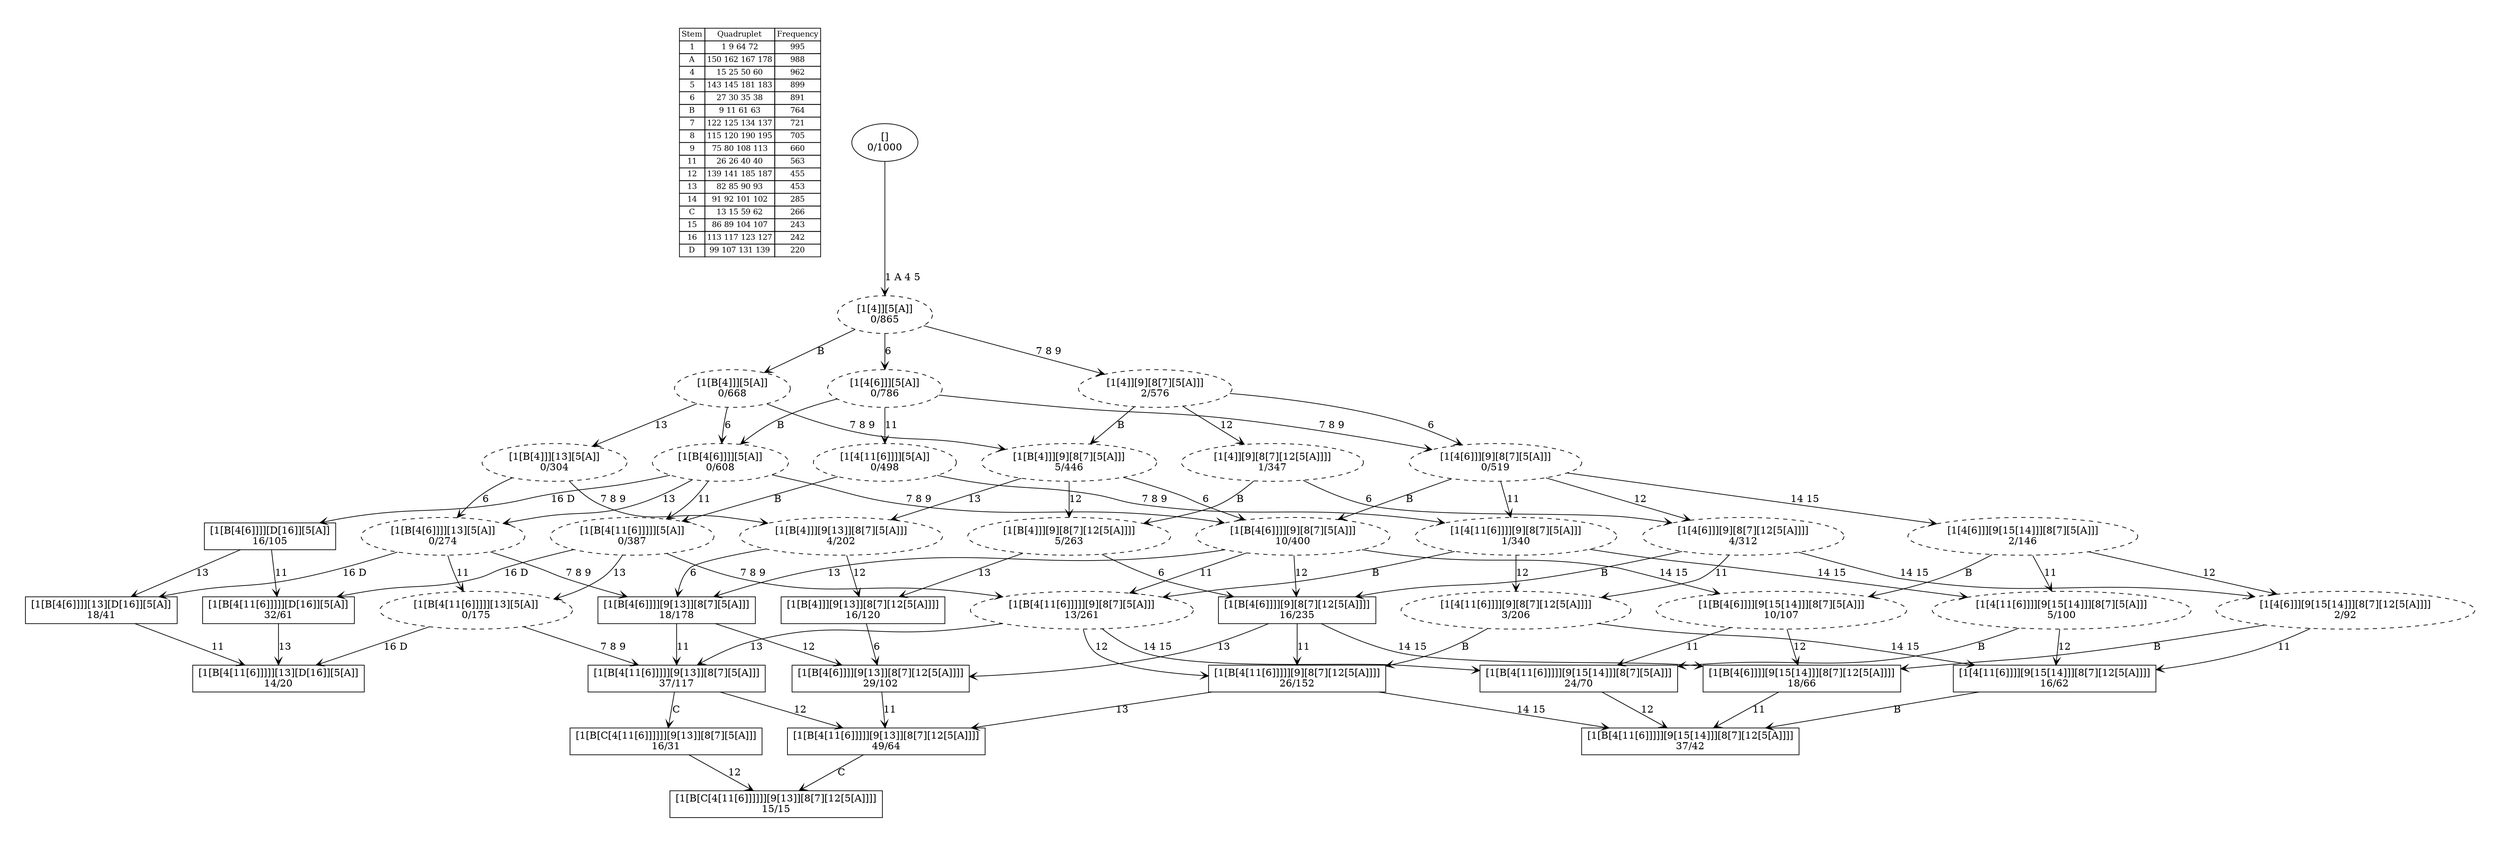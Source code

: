 digraph G {
	pad = 0.5;
	nodesep = 0.5;
"legend" [label = < <table border="0" cellborder="1" cellspacing="0"><tr><td>Stem</td><td>Quadruplet</td><td>Frequency</td></tr>
<tr><td>1</td><td>1 9 64 72</td><td>995</td></tr>
<tr><td>A</td><td>150 162 167 178</td><td>988</td></tr>
<tr><td>4</td><td>15 25 50 60</td><td>962</td></tr>
<tr><td>5</td><td>143 145 181 183</td><td>899</td></tr>
<tr><td>6</td><td>27 30 35 38</td><td>891</td></tr>
<tr><td>B</td><td>9 11 61 63</td><td>764</td></tr>
<tr><td>7</td><td>122 125 134 137</td><td>721</td></tr>
<tr><td>8</td><td>115 120 190 195</td><td>705</td></tr>
<tr><td>9</td><td>75 80 108 113</td><td>660</td></tr>
<tr><td>11</td><td>26 26 40 40</td><td>563</td></tr>
<tr><td>12</td><td>139 141 185 187</td><td>455</td></tr>
<tr><td>13</td><td>82 85 90 93</td><td>453</td></tr>
<tr><td>14</td><td>91 92 101 102</td><td>285</td></tr>
<tr><td>C</td><td>13 15 59 62</td><td>266</td></tr>
<tr><td>15</td><td>86 89 104 107</td><td>243</td></tr>
<tr><td>16</td><td>113 117 123 127</td><td>242</td></tr>
<tr><td>D</td><td>99 107 131 139</td><td>220</td></tr>
</table>>, shape = plaintext, fontsize=11];
"1 A 4 5 6 B 7 8 9 11 12 13 " [shape = box];
"1 A 4 5 6 B 7 8 9 11 12 14 15 " [shape = box];
"1 A 4 5 6 B 7 8 9 11 13 " [shape = box];
"1 A 4 5 6 B 11 16 D " [shape = box];
"1 A 4 5 6 B 7 8 9 12 13 " [shape = box];
"1 A 4 5 6 B 7 8 9 11 12 " [shape = box];
"1 A 4 5 6 B 7 8 9 11 14 15 " [shape = box];
"1 A 4 5 6 B 13 16 D " [shape = box];
"1 A 4 5 6 B 7 8 9 13 " [shape = box];
"1 A 4 5 6 B 7 8 9 12 14 15 " [shape = box];
"1 A 4 5 6 B 16 D " [shape = box];
"1 A 4 5 6 B 7 8 9 11 13 C " [shape = box];
"1 A 4 5 6 B 7 8 9 12 " [shape = box];
"1 A 4 5 6 7 8 9 11 12 14 15 " [shape = box];
"1 A 4 5 B 7 8 9 12 13 " [shape = box];
"1 A 4 5 6 B 7 8 9 11 12 13 C " [shape = box];
"1 A 4 5 6 B 11 13 16 D " [shape = box];
"1 A 4 5 6 B 11 " [style = dashed];
"1 A 4 5 6 B 7 8 9 11 " [style = dashed];
"1 A 4 5 6 B 13 " [style = dashed];
"1 A 4 5 6 B " [style = dashed];
"1 A 4 5 6 7 8 9 11 12 " [style = dashed];
"1 A 4 5 6 B 11 13 " [style = dashed];
"1 A 4 5 6 B 7 8 9 " [style = dashed];
"1 A 4 5 B 7 8 9 12 " [style = dashed];
"1 A 4 5 6 7 8 9 11 " [style = dashed];
"1 A 4 5 B 7 8 9 13 " [style = dashed];
"1 A 4 5 6 11 " [style = dashed];
"1 A 4 5 B " [style = dashed];
"1 A 4 5 6 7 8 9 12 " [style = dashed];
"1 A 4 5 6 B 7 8 9 14 15 " [style = dashed];
"1 A 4 5 6 7 8 9 11 14 15 " [style = dashed];
"1 A 4 5 B 7 8 9 " [style = dashed];
"1 A 4 5 6 " [style = dashed];
"1 A 4 5 B 13 " [style = dashed];
"1 A 4 5 6 7 8 9 " [style = dashed];
"1 A 4 5 6 7 8 9 12 14 15 " [style = dashed];
"1 A 4 5 7 8 9 12 " [style = dashed];
"1 A 4 5 " [style = dashed];
"1 A 4 5 7 8 9 " [style = dashed];
"1 A 4 5 6 7 8 9 14 15 " [style = dashed];
"1 A 4 5 6 B 7 8 9 11 12 13 " [label = "[1[B[4[11[6]]]]][9[13]][8[7][12[5[A]]]]\n49/64"];
"1 A 4 5 6 B 7 8 9 11 12 14 15 " [label = "[1[B[4[11[6]]]]][9[15[14]]][8[7][12[5[A]]]]\n37/42"];
"1 A 4 5 6 B 7 8 9 11 13 " [label = "[1[B[4[11[6]]]]][9[13]][8[7][5[A]]]\n37/117"];
"1 A 4 5 6 B 11 16 D " [label = "[1[B[4[11[6]]]]][D[16]][5[A]]\n32/61"];
"1 A 4 5 6 B 7 8 9 12 13 " [label = "[1[B[4[6]]]][9[13]][8[7][12[5[A]]]]\n29/102"];
"1 A 4 5 6 B 7 8 9 11 12 " [label = "[1[B[4[11[6]]]]][9][8[7][12[5[A]]]]\n26/152"];
"1 A 4 5 6 B 7 8 9 11 14 15 " [label = "[1[B[4[11[6]]]]][9[15[14]]][8[7][5[A]]]\n24/70"];
"1 A 4 5 6 B 13 16 D " [label = "[1[B[4[6]]]][13][D[16]][5[A]]\n18/41"];
"1 A 4 5 6 B 7 8 9 13 " [label = "[1[B[4[6]]]][9[13]][8[7][5[A]]]\n18/178"];
"1 A 4 5 6 B 7 8 9 12 14 15 " [label = "[1[B[4[6]]]][9[15[14]]][8[7][12[5[A]]]]\n18/66"];
"1 A 4 5 6 B 16 D " [label = "[1[B[4[6]]]][D[16]][5[A]]\n16/105"];
"1 A 4 5 6 B 7 8 9 11 13 C " [label = "[1[B[C[4[11[6]]]]]][9[13]][8[7][5[A]]]\n16/31"];
"1 A 4 5 6 B 7 8 9 12 " [label = "[1[B[4[6]]]][9][8[7][12[5[A]]]]\n16/235"];
"1 A 4 5 6 7 8 9 11 12 14 15 " [label = "[1[4[11[6]]]][9[15[14]]][8[7][12[5[A]]]]\n16/62"];
"1 A 4 5 B 7 8 9 12 13 " [label = "[1[B[4]]][9[13]][8[7][12[5[A]]]]\n16/120"];
"1 A 4 5 6 B 7 8 9 11 12 13 C " [label = "[1[B[C[4[11[6]]]]]][9[13]][8[7][12[5[A]]]]\n15/15"];
"1 A 4 5 6 B 11 13 16 D " [label = "[1[B[4[11[6]]]]][13][D[16]][5[A]]\n14/20"];
"1 A 4 5 6 B 11 " [label = "[1[B[4[11[6]]]]][5[A]]\n0/387"];
"1 A 4 5 6 B 7 8 9 11 " [label = "[1[B[4[11[6]]]]][9][8[7][5[A]]]\n13/261"];
"1 A 4 5 6 B 13 " [label = "[1[B[4[6]]]][13][5[A]]\n0/274"];
"1 A 4 5 6 B " [label = "[1[B[4[6]]]][5[A]]\n0/608"];
"1 A 4 5 6 7 8 9 11 12 " [label = "[1[4[11[6]]]][9][8[7][12[5[A]]]]\n3/206"];
"1 A 4 5 6 B 11 13 " [label = "[1[B[4[11[6]]]]][13][5[A]]\n0/175"];
"1 A 4 5 6 B 7 8 9 " [label = "[1[B[4[6]]]][9][8[7][5[A]]]\n10/400"];
"1 A 4 5 B 7 8 9 12 " [label = "[1[B[4]]][9][8[7][12[5[A]]]]\n5/263"];
"1 A 4 5 6 7 8 9 11 " [label = "[1[4[11[6]]]][9][8[7][5[A]]]\n1/340"];
"1 A 4 5 B 7 8 9 13 " [label = "[1[B[4]]][9[13]][8[7][5[A]]]\n4/202"];
"1 A 4 5 6 11 " [label = "[1[4[11[6]]]][5[A]]\n0/498"];
"1 A 4 5 B " [label = "[1[B[4]]][5[A]]\n0/668"];
"1 A 4 5 6 7 8 9 12 " [label = "[1[4[6]]][9][8[7][12[5[A]]]]\n4/312"];
"1 A 4 5 6 B 7 8 9 14 15 " [label = "[1[B[4[6]]]][9[15[14]]][8[7][5[A]]]\n10/107"];
"1 A 4 5 6 7 8 9 11 14 15 " [label = "[1[4[11[6]]]][9[15[14]]][8[7][5[A]]]\n5/100"];
"1 A 4 5 B 7 8 9 " [label = "[1[B[4]]][9][8[7][5[A]]]\n5/446"];
"1 A 4 5 6 " [label = "[1[4[6]]][5[A]]\n0/786"];
"1 A 4 5 B 13 " [label = "[1[B[4]]][13][5[A]]\n0/304"];
"1 A 4 5 6 7 8 9 " [label = "[1[4[6]]][9][8[7][5[A]]]\n0/519"];
"1 A 4 5 6 7 8 9 12 14 15 " [label = "[1[4[6]]][9[15[14]]][8[7][12[5[A]]]]\n2/92"];
"1 A 4 5 7 8 9 12 " [label = "[1[4]][9][8[7][12[5[A]]]]\n1/347"];
"1 A 4 5 " [label = "[1[4]][5[A]]\n0/865"];
"1 A 4 5 7 8 9 " [label = "[1[4]][9][8[7][5[A]]]\n2/576"];
"1 A 4 5 6 7 8 9 14 15 " [label = "[1[4[6]]][9[15[14]]][8[7][5[A]]]\n2/146"];
"" [label = "[]\n0/1000"];
"1 A 4 5 6 B 7 8 9 11 12 13 " -> "1 A 4 5 6 B 7 8 9 11 12 13 C " [label = "C ", arrowhead = vee];
"1 A 4 5 6 B 7 8 9 11 13 " -> "1 A 4 5 6 B 7 8 9 11 12 13 " [label = "12 ", arrowhead = vee];
"1 A 4 5 6 B 7 8 9 11 13 " -> "1 A 4 5 6 B 7 8 9 11 13 C " [label = "C ", arrowhead = vee];
"1 A 4 5 6 B 11 16 D " -> "1 A 4 5 6 B 11 13 16 D " [label = "13 ", arrowhead = vee];
"1 A 4 5 6 B 7 8 9 12 13 " -> "1 A 4 5 6 B 7 8 9 11 12 13 " [label = "11 ", arrowhead = vee];
"1 A 4 5 6 B 7 8 9 11 12 " -> "1 A 4 5 6 B 7 8 9 11 12 13 " [label = "13 ", arrowhead = vee];
"1 A 4 5 6 B 7 8 9 11 12 " -> "1 A 4 5 6 B 7 8 9 11 12 14 15 " [label = "14 15 ", arrowhead = vee];
"1 A 4 5 6 B 7 8 9 11 14 15 " -> "1 A 4 5 6 B 7 8 9 11 12 14 15 " [label = "12 ", arrowhead = vee];
"1 A 4 5 6 B 13 16 D " -> "1 A 4 5 6 B 11 13 16 D " [label = "11 ", arrowhead = vee];
"1 A 4 5 6 B 7 8 9 13 " -> "1 A 4 5 6 B 7 8 9 11 13 " [label = "11 ", arrowhead = vee];
"1 A 4 5 6 B 7 8 9 13 " -> "1 A 4 5 6 B 7 8 9 12 13 " [label = "12 ", arrowhead = vee];
"1 A 4 5 6 B 7 8 9 12 14 15 " -> "1 A 4 5 6 B 7 8 9 11 12 14 15 " [label = "11 ", arrowhead = vee];
"1 A 4 5 6 B 16 D " -> "1 A 4 5 6 B 11 16 D " [label = "11 ", arrowhead = vee];
"1 A 4 5 6 B 16 D " -> "1 A 4 5 6 B 13 16 D " [label = "13 ", arrowhead = vee];
"1 A 4 5 6 B 7 8 9 11 13 C " -> "1 A 4 5 6 B 7 8 9 11 12 13 C " [label = "12 ", arrowhead = vee];
"1 A 4 5 6 B 7 8 9 12 " -> "1 A 4 5 6 B 7 8 9 12 13 " [label = "13 ", arrowhead = vee];
"1 A 4 5 6 B 7 8 9 12 " -> "1 A 4 5 6 B 7 8 9 11 12 " [label = "11 ", arrowhead = vee];
"1 A 4 5 6 B 7 8 9 12 " -> "1 A 4 5 6 B 7 8 9 12 14 15 " [label = "14 15 ", arrowhead = vee];
"1 A 4 5 6 7 8 9 11 12 14 15 " -> "1 A 4 5 6 B 7 8 9 11 12 14 15 " [label = "B ", arrowhead = vee];
"1 A 4 5 B 7 8 9 12 13 " -> "1 A 4 5 6 B 7 8 9 12 13 " [label = "6 ", arrowhead = vee];
"1 A 4 5 6 B 11 " -> "1 A 4 5 6 B 11 16 D " [label = "16 D ", arrowhead = vee];
"1 A 4 5 6 B 11 " -> "1 A 4 5 6 B 7 8 9 11 " [label = "7 8 9 ", arrowhead = vee];
"1 A 4 5 6 B 11 " -> "1 A 4 5 6 B 11 13 " [label = "13 ", arrowhead = vee];
"1 A 4 5 6 B 7 8 9 11 " -> "1 A 4 5 6 B 7 8 9 11 14 15 " [label = "14 15 ", arrowhead = vee];
"1 A 4 5 6 B 7 8 9 11 " -> "1 A 4 5 6 B 7 8 9 11 13 " [label = "13 ", arrowhead = vee];
"1 A 4 5 6 B 7 8 9 11 " -> "1 A 4 5 6 B 7 8 9 11 12 " [label = "12 ", arrowhead = vee];
"1 A 4 5 6 B 13 " -> "1 A 4 5 6 B 13 16 D " [label = "16 D ", arrowhead = vee];
"1 A 4 5 6 B 13 " -> "1 A 4 5 6 B 11 13 " [label = "11 ", arrowhead = vee];
"1 A 4 5 6 B 13 " -> "1 A 4 5 6 B 7 8 9 13 " [label = "7 8 9 ", arrowhead = vee];
"1 A 4 5 6 B " -> "1 A 4 5 6 B 16 D " [label = "16 D ", arrowhead = vee];
"1 A 4 5 6 B " -> "1 A 4 5 6 B 11 " [label = "11 ", arrowhead = vee];
"1 A 4 5 6 B " -> "1 A 4 5 6 B 13 " [label = "13 ", arrowhead = vee];
"1 A 4 5 6 B " -> "1 A 4 5 6 B 7 8 9 " [label = "7 8 9 ", arrowhead = vee];
"1 A 4 5 6 7 8 9 11 12 " -> "1 A 4 5 6 7 8 9 11 12 14 15 " [label = "14 15 ", arrowhead = vee];
"1 A 4 5 6 7 8 9 11 12 " -> "1 A 4 5 6 B 7 8 9 11 12 " [label = "B ", arrowhead = vee];
"1 A 4 5 6 B 11 13 " -> "1 A 4 5 6 B 11 13 16 D " [label = "16 D ", arrowhead = vee];
"1 A 4 5 6 B 11 13 " -> "1 A 4 5 6 B 7 8 9 11 13 " [label = "7 8 9 ", arrowhead = vee];
"1 A 4 5 6 B 7 8 9 " -> "1 A 4 5 6 B 7 8 9 13 " [label = "13 ", arrowhead = vee];
"1 A 4 5 6 B 7 8 9 " -> "1 A 4 5 6 B 7 8 9 11 " [label = "11 ", arrowhead = vee];
"1 A 4 5 6 B 7 8 9 " -> "1 A 4 5 6 B 7 8 9 14 15 " [label = "14 15 ", arrowhead = vee];
"1 A 4 5 6 B 7 8 9 " -> "1 A 4 5 6 B 7 8 9 12 " [label = "12 ", arrowhead = vee];
"1 A 4 5 B 7 8 9 12 " -> "1 A 4 5 B 7 8 9 12 13 " [label = "13 ", arrowhead = vee];
"1 A 4 5 B 7 8 9 12 " -> "1 A 4 5 6 B 7 8 9 12 " [label = "6 ", arrowhead = vee];
"1 A 4 5 6 7 8 9 11 " -> "1 A 4 5 6 B 7 8 9 11 " [label = "B ", arrowhead = vee];
"1 A 4 5 6 7 8 9 11 " -> "1 A 4 5 6 7 8 9 11 12 " [label = "12 ", arrowhead = vee];
"1 A 4 5 6 7 8 9 11 " -> "1 A 4 5 6 7 8 9 11 14 15 " [label = "14 15 ", arrowhead = vee];
"1 A 4 5 B 7 8 9 13 " -> "1 A 4 5 B 7 8 9 12 13 " [label = "12 ", arrowhead = vee];
"1 A 4 5 B 7 8 9 13 " -> "1 A 4 5 6 B 7 8 9 13 " [label = "6 ", arrowhead = vee];
"1 A 4 5 6 11 " -> "1 A 4 5 6 B 11 " [label = "B ", arrowhead = vee];
"1 A 4 5 6 11 " -> "1 A 4 5 6 7 8 9 11 " [label = "7 8 9 ", arrowhead = vee];
"1 A 4 5 B " -> "1 A 4 5 6 B " [label = "6 ", arrowhead = vee];
"1 A 4 5 B " -> "1 A 4 5 B 7 8 9 " [label = "7 8 9 ", arrowhead = vee];
"1 A 4 5 B " -> "1 A 4 5 B 13 " [label = "13 ", arrowhead = vee];
"1 A 4 5 6 7 8 9 12 " -> "1 A 4 5 6 7 8 9 11 12 " [label = "11 ", arrowhead = vee];
"1 A 4 5 6 7 8 9 12 " -> "1 A 4 5 6 7 8 9 12 14 15 " [label = "14 15 ", arrowhead = vee];
"1 A 4 5 6 7 8 9 12 " -> "1 A 4 5 6 B 7 8 9 12 " [label = "B ", arrowhead = vee];
"1 A 4 5 6 B 7 8 9 14 15 " -> "1 A 4 5 6 B 7 8 9 11 14 15 " [label = "11 ", arrowhead = vee];
"1 A 4 5 6 B 7 8 9 14 15 " -> "1 A 4 5 6 B 7 8 9 12 14 15 " [label = "12 ", arrowhead = vee];
"1 A 4 5 6 7 8 9 11 14 15 " -> "1 A 4 5 6 B 7 8 9 11 14 15 " [label = "B ", arrowhead = vee];
"1 A 4 5 6 7 8 9 11 14 15 " -> "1 A 4 5 6 7 8 9 11 12 14 15 " [label = "12 ", arrowhead = vee];
"1 A 4 5 B 7 8 9 " -> "1 A 4 5 6 B 7 8 9 " [label = "6 ", arrowhead = vee];
"1 A 4 5 B 7 8 9 " -> "1 A 4 5 B 7 8 9 12 " [label = "12 ", arrowhead = vee];
"1 A 4 5 B 7 8 9 " -> "1 A 4 5 B 7 8 9 13 " [label = "13 ", arrowhead = vee];
"1 A 4 5 6 " -> "1 A 4 5 6 B " [label = "B ", arrowhead = vee];
"1 A 4 5 6 " -> "1 A 4 5 6 11 " [label = "11 ", arrowhead = vee];
"1 A 4 5 6 " -> "1 A 4 5 6 7 8 9 " [label = "7 8 9 ", arrowhead = vee];
"1 A 4 5 B 13 " -> "1 A 4 5 6 B 13 " [label = "6 ", arrowhead = vee];
"1 A 4 5 B 13 " -> "1 A 4 5 B 7 8 9 13 " [label = "7 8 9 ", arrowhead = vee];
"1 A 4 5 6 7 8 9 " -> "1 A 4 5 6 B 7 8 9 " [label = "B ", arrowhead = vee];
"1 A 4 5 6 7 8 9 " -> "1 A 4 5 6 7 8 9 11 " [label = "11 ", arrowhead = vee];
"1 A 4 5 6 7 8 9 " -> "1 A 4 5 6 7 8 9 12 " [label = "12 ", arrowhead = vee];
"1 A 4 5 6 7 8 9 " -> "1 A 4 5 6 7 8 9 14 15 " [label = "14 15 ", arrowhead = vee];
"1 A 4 5 6 7 8 9 12 14 15 " -> "1 A 4 5 6 B 7 8 9 12 14 15 " [label = "B ", arrowhead = vee];
"1 A 4 5 6 7 8 9 12 14 15 " -> "1 A 4 5 6 7 8 9 11 12 14 15 " [label = "11 ", arrowhead = vee];
"1 A 4 5 7 8 9 12 " -> "1 A 4 5 B 7 8 9 12 " [label = "B ", arrowhead = vee];
"1 A 4 5 7 8 9 12 " -> "1 A 4 5 6 7 8 9 12 " [label = "6 ", arrowhead = vee];
"1 A 4 5 " -> "1 A 4 5 7 8 9 " [label = "7 8 9 ", arrowhead = vee];
"1 A 4 5 " -> "1 A 4 5 B " [label = "B ", arrowhead = vee];
"1 A 4 5 " -> "1 A 4 5 6 " [label = "6 ", arrowhead = vee];
"1 A 4 5 7 8 9 " -> "1 A 4 5 7 8 9 12 " [label = "12 ", arrowhead = vee];
"1 A 4 5 7 8 9 " -> "1 A 4 5 B 7 8 9 " [label = "B ", arrowhead = vee];
"1 A 4 5 7 8 9 " -> "1 A 4 5 6 7 8 9 " [label = "6 ", arrowhead = vee];
"1 A 4 5 6 7 8 9 14 15 " -> "1 A 4 5 6 B 7 8 9 14 15 " [label = "B ", arrowhead = vee];
"1 A 4 5 6 7 8 9 14 15 " -> "1 A 4 5 6 7 8 9 11 14 15 " [label = "11 ", arrowhead = vee];
"1 A 4 5 6 7 8 9 14 15 " -> "1 A 4 5 6 7 8 9 12 14 15 " [label = "12 ", arrowhead = vee];
"" -> "1 A 4 5 " [label = "1 A 4 5 ", arrowhead = vee];
}
